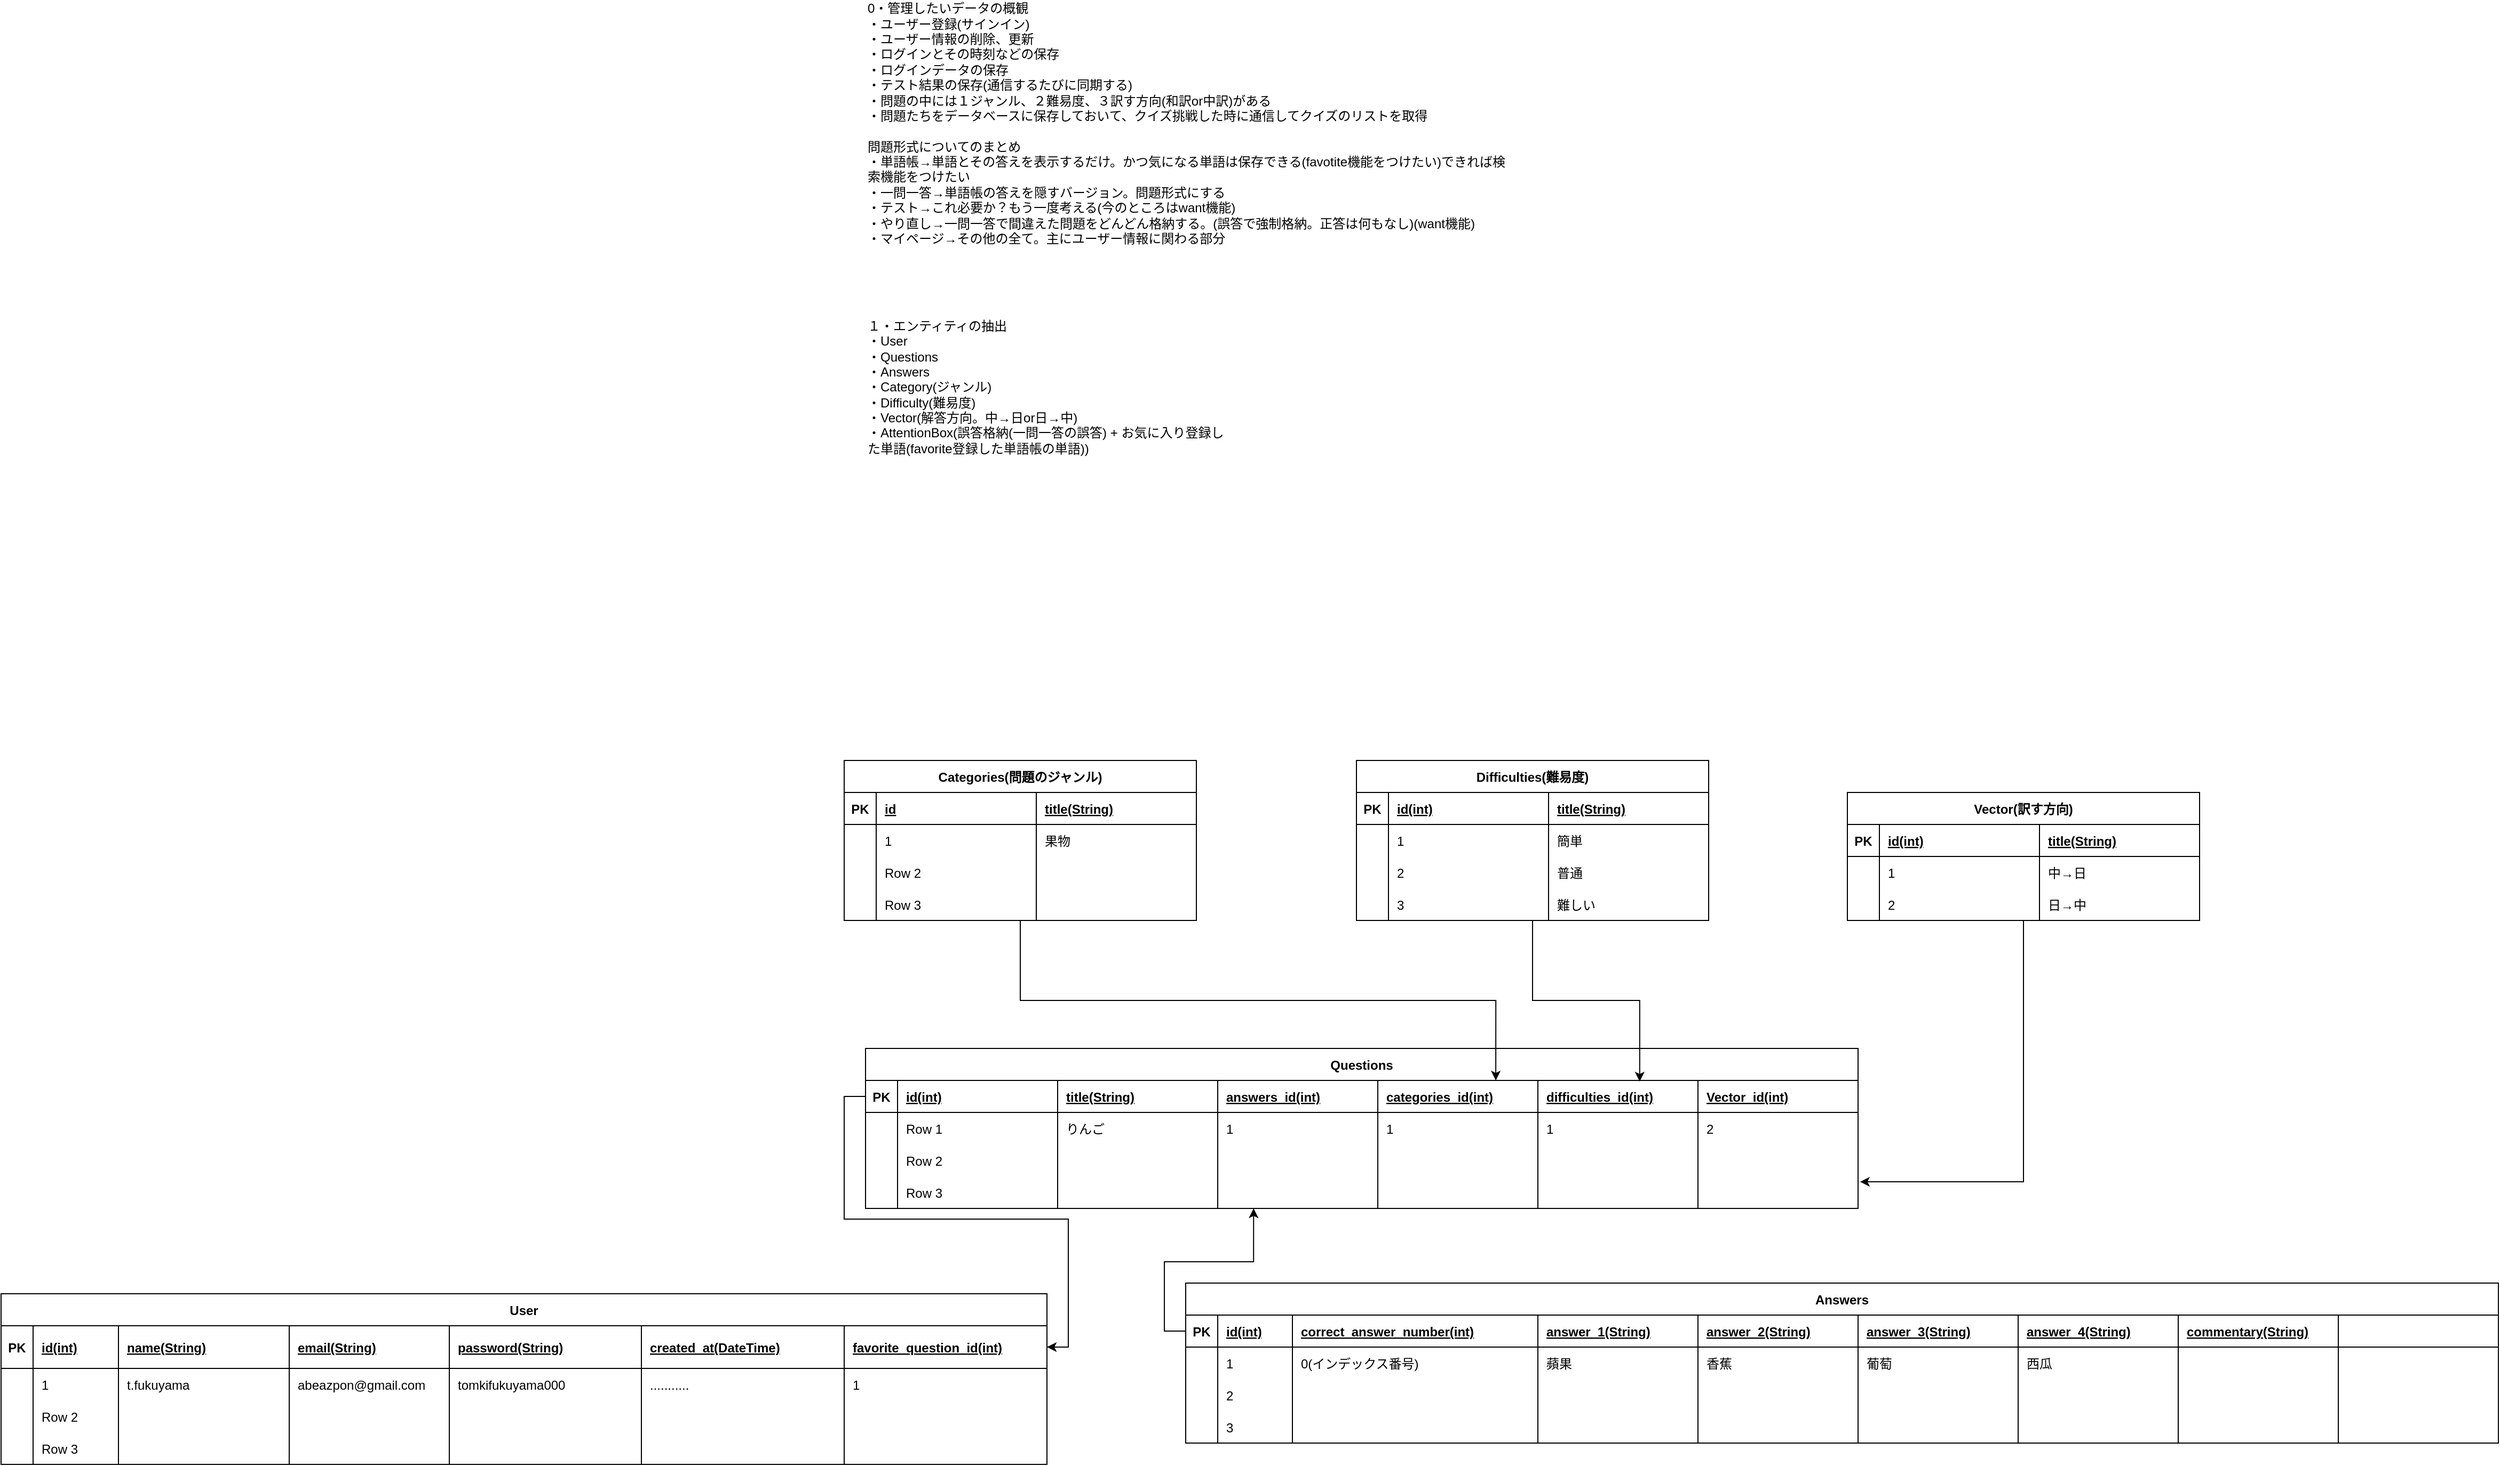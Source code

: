 <mxfile version="20.8.5" type="github">
  <diagram id="R2lEEEUBdFMjLlhIrx00" name="Page-1">
    <mxGraphModel dx="3871" dy="2220" grid="1" gridSize="10" guides="1" tooltips="1" connect="1" arrows="1" fold="1" page="1" pageScale="1" pageWidth="850" pageHeight="1100" math="0" shadow="0" extFonts="Permanent Marker^https://fonts.googleapis.com/css?family=Permanent+Marker">
      <root>
        <mxCell id="0" />
        <mxCell id="1" parent="0" />
        <mxCell id="tXJDFZL9YtVQwRo4H7Yu-1" value="&lt;div style=&quot;&quot;&gt;&lt;span style=&quot;background-color: initial;&quot;&gt;１・エンティティの抽出&lt;/span&gt;&lt;/div&gt;&lt;div style=&quot;&quot;&gt;&lt;span style=&quot;background-color: initial;&quot;&gt;・User&lt;/span&gt;&lt;/div&gt;&lt;div style=&quot;&quot;&gt;&lt;span style=&quot;background-color: initial;&quot;&gt;・Questions&lt;/span&gt;&lt;/div&gt;&lt;div style=&quot;&quot;&gt;&lt;span style=&quot;background-color: initial;&quot;&gt;・Answers&lt;/span&gt;&lt;/div&gt;&lt;div style=&quot;&quot;&gt;・Category(ジャンル)&lt;/div&gt;&lt;div style=&quot;&quot;&gt;・Difficulty(難易度)&lt;/div&gt;&lt;div style=&quot;&quot;&gt;・Vector(解答方向。中→日or日→中)&lt;/div&gt;&lt;div style=&quot;&quot;&gt;・AttentionBox(誤答格納(一問一答の誤答) + お気に入り登録した単語(favorite登録した単語帳の単語))&lt;/div&gt;" style="text;strokeColor=none;align=left;fillColor=none;html=1;verticalAlign=middle;whiteSpace=wrap;rounded=0;" vertex="1" parent="1">
          <mxGeometry x="-780" y="-750" width="340" height="140" as="geometry" />
        </mxCell>
        <mxCell id="tXJDFZL9YtVQwRo4H7Yu-2" value="&lt;div style=&quot;&quot;&gt;&lt;span style=&quot;background-color: initial;&quot;&gt;0・管理したいデータの概観&lt;/span&gt;&lt;/div&gt;&lt;div style=&quot;&quot;&gt;&lt;span style=&quot;background-color: initial;&quot;&gt;・ユーザー登録(サインイン)&lt;/span&gt;&lt;/div&gt;&lt;div style=&quot;&quot;&gt;・ユーザー情報の削除、更新&lt;/div&gt;&lt;div style=&quot;&quot;&gt;&lt;span style=&quot;background-color: initial;&quot;&gt;・ログインとその時刻などの保存&lt;/span&gt;&lt;/div&gt;&lt;div style=&quot;&quot;&gt;・ログインデータの保存&lt;span style=&quot;background-color: initial;&quot;&gt;&lt;br&gt;&lt;/span&gt;&lt;/div&gt;&lt;div style=&quot;&quot;&gt;&lt;span style=&quot;background-color: initial;&quot;&gt;・テスト結果の保存(通信するたびに同期する)&lt;/span&gt;&lt;/div&gt;&lt;div style=&quot;&quot;&gt;&lt;div style=&quot;border-color: var(--border-color);&quot;&gt;・問題の中には１ジャンル、２難易度、３訳す方向(和訳or中訳)がある&lt;/div&gt;&lt;div style=&quot;border-color: var(--border-color);&quot;&gt;・問題たちをデータベースに保存しておいて、クイズ挑戦した時に通信してクイズのリストを取得&lt;/div&gt;&lt;/div&gt;&lt;div style=&quot;&quot;&gt;&lt;span style=&quot;background-color: initial;&quot;&gt;&lt;br&gt;&lt;/span&gt;&lt;/div&gt;&lt;div style=&quot;&quot;&gt;問題形式についてのまとめ&lt;/div&gt;&lt;div style=&quot;&quot;&gt;&lt;span style=&quot;background-color: initial;&quot;&gt;・単語帳→単語とその答えを表示するだけ。かつ気になる単語は保存できる(favotite機能をつけたい)できれば検索機能をつけたい&lt;/span&gt;&lt;/div&gt;&lt;div style=&quot;&quot;&gt;&lt;span style=&quot;background-color: initial;&quot;&gt;・一問一答→単語帳の答えを隠すバージョン。問題形式にする&lt;/span&gt;&lt;/div&gt;&lt;div style=&quot;&quot;&gt;&lt;span style=&quot;background-color: initial;&quot;&gt;・テスト→これ必要か？もう一度考える(今のところはwant機能)&lt;/span&gt;&lt;/div&gt;&lt;div style=&quot;&quot;&gt;&lt;span style=&quot;background-color: initial;&quot;&gt;・やり直し→一問一答で間違えた問題をどんどん格納する。(誤答で強制格納。正答は何もなし)(want機能)&lt;/span&gt;&lt;/div&gt;&lt;div style=&quot;&quot;&gt;&lt;span style=&quot;background-color: initial;&quot;&gt;・マイページ→その他の全て。主にユーザー情報に関わる部分&lt;/span&gt;&lt;/div&gt;&lt;div style=&quot;&quot;&gt;&lt;br&gt;&lt;/div&gt;" style="text;strokeColor=none;align=left;fillColor=none;html=1;verticalAlign=middle;whiteSpace=wrap;rounded=0;" vertex="1" parent="1">
          <mxGeometry x="-780" y="-990" width="610" height="140" as="geometry" />
        </mxCell>
        <mxCell id="tXJDFZL9YtVQwRo4H7Yu-5" value="User" style="shape=table;startSize=30;container=1;collapsible=1;childLayout=tableLayout;fixedRows=1;rowLines=0;fontStyle=1;align=center;resizeLast=1;" vertex="1" parent="1">
          <mxGeometry x="-1590" y="170" width="980" height="160" as="geometry" />
        </mxCell>
        <mxCell id="tXJDFZL9YtVQwRo4H7Yu-6" value="" style="shape=tableRow;horizontal=0;startSize=0;swimlaneHead=0;swimlaneBody=0;fillColor=none;collapsible=0;dropTarget=0;points=[[0,0.5],[1,0.5]];portConstraint=eastwest;top=0;left=0;right=0;bottom=1;" vertex="1" parent="tXJDFZL9YtVQwRo4H7Yu-5">
          <mxGeometry y="30" width="980" height="40" as="geometry" />
        </mxCell>
        <mxCell id="tXJDFZL9YtVQwRo4H7Yu-7" value="PK" style="shape=partialRectangle;connectable=0;fillColor=none;top=0;left=0;bottom=0;right=0;fontStyle=1;overflow=hidden;" vertex="1" parent="tXJDFZL9YtVQwRo4H7Yu-6">
          <mxGeometry width="30" height="40" as="geometry">
            <mxRectangle width="30" height="40" as="alternateBounds" />
          </mxGeometry>
        </mxCell>
        <mxCell id="tXJDFZL9YtVQwRo4H7Yu-8" value="id(int)" style="shape=partialRectangle;connectable=0;fillColor=none;top=0;left=0;bottom=0;right=0;align=left;spacingLeft=6;fontStyle=5;overflow=hidden;" vertex="1" parent="tXJDFZL9YtVQwRo4H7Yu-6">
          <mxGeometry x="30" width="80" height="40" as="geometry">
            <mxRectangle width="80" height="40" as="alternateBounds" />
          </mxGeometry>
        </mxCell>
        <mxCell id="tXJDFZL9YtVQwRo4H7Yu-18" value="name(String)" style="shape=partialRectangle;connectable=0;fillColor=none;top=0;left=0;bottom=0;right=0;align=left;spacingLeft=6;fontStyle=5;overflow=hidden;" vertex="1" parent="tXJDFZL9YtVQwRo4H7Yu-6">
          <mxGeometry x="110" width="160" height="40" as="geometry">
            <mxRectangle width="160" height="40" as="alternateBounds" />
          </mxGeometry>
        </mxCell>
        <mxCell id="tXJDFZL9YtVQwRo4H7Yu-22" value="email(String)" style="shape=partialRectangle;connectable=0;fillColor=none;top=0;left=0;bottom=0;right=0;align=left;spacingLeft=6;fontStyle=5;overflow=hidden;" vertex="1" parent="tXJDFZL9YtVQwRo4H7Yu-6">
          <mxGeometry x="270" width="150" height="40" as="geometry">
            <mxRectangle width="150" height="40" as="alternateBounds" />
          </mxGeometry>
        </mxCell>
        <mxCell id="tXJDFZL9YtVQwRo4H7Yu-26" value="password(String)" style="shape=partialRectangle;connectable=0;fillColor=none;top=0;left=0;bottom=0;right=0;align=left;spacingLeft=6;fontStyle=5;overflow=hidden;" vertex="1" parent="tXJDFZL9YtVQwRo4H7Yu-6">
          <mxGeometry x="420" width="180" height="40" as="geometry">
            <mxRectangle width="180" height="40" as="alternateBounds" />
          </mxGeometry>
        </mxCell>
        <mxCell id="tXJDFZL9YtVQwRo4H7Yu-30" value="created_at(DateTime)" style="shape=partialRectangle;connectable=0;fillColor=none;top=0;left=0;bottom=0;right=0;align=left;spacingLeft=6;fontStyle=5;overflow=hidden;" vertex="1" parent="tXJDFZL9YtVQwRo4H7Yu-6">
          <mxGeometry x="600" width="190" height="40" as="geometry">
            <mxRectangle width="190" height="40" as="alternateBounds" />
          </mxGeometry>
        </mxCell>
        <mxCell id="tXJDFZL9YtVQwRo4H7Yu-38" value="favorite_question_id(int)" style="shape=partialRectangle;connectable=0;fillColor=none;top=0;left=0;bottom=0;right=0;align=left;spacingLeft=6;fontStyle=5;overflow=hidden;" vertex="1" parent="tXJDFZL9YtVQwRo4H7Yu-6">
          <mxGeometry x="790" width="190" height="40" as="geometry">
            <mxRectangle width="190" height="40" as="alternateBounds" />
          </mxGeometry>
        </mxCell>
        <mxCell id="tXJDFZL9YtVQwRo4H7Yu-9" value="" style="shape=tableRow;horizontal=0;startSize=0;swimlaneHead=0;swimlaneBody=0;fillColor=none;collapsible=0;dropTarget=0;points=[[0,0.5],[1,0.5]];portConstraint=eastwest;top=0;left=0;right=0;bottom=0;" vertex="1" parent="tXJDFZL9YtVQwRo4H7Yu-5">
          <mxGeometry y="70" width="980" height="30" as="geometry" />
        </mxCell>
        <mxCell id="tXJDFZL9YtVQwRo4H7Yu-10" value="" style="shape=partialRectangle;connectable=0;fillColor=none;top=0;left=0;bottom=0;right=0;editable=1;overflow=hidden;" vertex="1" parent="tXJDFZL9YtVQwRo4H7Yu-9">
          <mxGeometry width="30" height="30" as="geometry">
            <mxRectangle width="30" height="30" as="alternateBounds" />
          </mxGeometry>
        </mxCell>
        <mxCell id="tXJDFZL9YtVQwRo4H7Yu-11" value="1" style="shape=partialRectangle;connectable=0;fillColor=none;top=0;left=0;bottom=0;right=0;align=left;spacingLeft=6;overflow=hidden;" vertex="1" parent="tXJDFZL9YtVQwRo4H7Yu-9">
          <mxGeometry x="30" width="80" height="30" as="geometry">
            <mxRectangle width="80" height="30" as="alternateBounds" />
          </mxGeometry>
        </mxCell>
        <mxCell id="tXJDFZL9YtVQwRo4H7Yu-19" value="t.fukuyama" style="shape=partialRectangle;connectable=0;fillColor=none;top=0;left=0;bottom=0;right=0;align=left;spacingLeft=6;overflow=hidden;" vertex="1" parent="tXJDFZL9YtVQwRo4H7Yu-9">
          <mxGeometry x="110" width="160" height="30" as="geometry">
            <mxRectangle width="160" height="30" as="alternateBounds" />
          </mxGeometry>
        </mxCell>
        <mxCell id="tXJDFZL9YtVQwRo4H7Yu-23" value="abeazpon@gmail.com" style="shape=partialRectangle;connectable=0;fillColor=none;top=0;left=0;bottom=0;right=0;align=left;spacingLeft=6;overflow=hidden;" vertex="1" parent="tXJDFZL9YtVQwRo4H7Yu-9">
          <mxGeometry x="270" width="150" height="30" as="geometry">
            <mxRectangle width="150" height="30" as="alternateBounds" />
          </mxGeometry>
        </mxCell>
        <mxCell id="tXJDFZL9YtVQwRo4H7Yu-27" value="tomkifukuyama000" style="shape=partialRectangle;connectable=0;fillColor=none;top=0;left=0;bottom=0;right=0;align=left;spacingLeft=6;overflow=hidden;" vertex="1" parent="tXJDFZL9YtVQwRo4H7Yu-9">
          <mxGeometry x="420" width="180" height="30" as="geometry">
            <mxRectangle width="180" height="30" as="alternateBounds" />
          </mxGeometry>
        </mxCell>
        <mxCell id="tXJDFZL9YtVQwRo4H7Yu-31" value="..........." style="shape=partialRectangle;connectable=0;fillColor=none;top=0;left=0;bottom=0;right=0;align=left;spacingLeft=6;overflow=hidden;" vertex="1" parent="tXJDFZL9YtVQwRo4H7Yu-9">
          <mxGeometry x="600" width="190" height="30" as="geometry">
            <mxRectangle width="190" height="30" as="alternateBounds" />
          </mxGeometry>
        </mxCell>
        <mxCell id="tXJDFZL9YtVQwRo4H7Yu-39" value="1" style="shape=partialRectangle;connectable=0;fillColor=none;top=0;left=0;bottom=0;right=0;align=left;spacingLeft=6;overflow=hidden;" vertex="1" parent="tXJDFZL9YtVQwRo4H7Yu-9">
          <mxGeometry x="790" width="190" height="30" as="geometry">
            <mxRectangle width="190" height="30" as="alternateBounds" />
          </mxGeometry>
        </mxCell>
        <mxCell id="tXJDFZL9YtVQwRo4H7Yu-12" value="" style="shape=tableRow;horizontal=0;startSize=0;swimlaneHead=0;swimlaneBody=0;fillColor=none;collapsible=0;dropTarget=0;points=[[0,0.5],[1,0.5]];portConstraint=eastwest;top=0;left=0;right=0;bottom=0;" vertex="1" parent="tXJDFZL9YtVQwRo4H7Yu-5">
          <mxGeometry y="100" width="980" height="30" as="geometry" />
        </mxCell>
        <mxCell id="tXJDFZL9YtVQwRo4H7Yu-13" value="" style="shape=partialRectangle;connectable=0;fillColor=none;top=0;left=0;bottom=0;right=0;editable=1;overflow=hidden;" vertex="1" parent="tXJDFZL9YtVQwRo4H7Yu-12">
          <mxGeometry width="30" height="30" as="geometry">
            <mxRectangle width="30" height="30" as="alternateBounds" />
          </mxGeometry>
        </mxCell>
        <mxCell id="tXJDFZL9YtVQwRo4H7Yu-14" value="Row 2" style="shape=partialRectangle;connectable=0;fillColor=none;top=0;left=0;bottom=0;right=0;align=left;spacingLeft=6;overflow=hidden;" vertex="1" parent="tXJDFZL9YtVQwRo4H7Yu-12">
          <mxGeometry x="30" width="80" height="30" as="geometry">
            <mxRectangle width="80" height="30" as="alternateBounds" />
          </mxGeometry>
        </mxCell>
        <mxCell id="tXJDFZL9YtVQwRo4H7Yu-20" style="shape=partialRectangle;connectable=0;fillColor=none;top=0;left=0;bottom=0;right=0;align=left;spacingLeft=6;overflow=hidden;" vertex="1" parent="tXJDFZL9YtVQwRo4H7Yu-12">
          <mxGeometry x="110" width="160" height="30" as="geometry">
            <mxRectangle width="160" height="30" as="alternateBounds" />
          </mxGeometry>
        </mxCell>
        <mxCell id="tXJDFZL9YtVQwRo4H7Yu-24" style="shape=partialRectangle;connectable=0;fillColor=none;top=0;left=0;bottom=0;right=0;align=left;spacingLeft=6;overflow=hidden;" vertex="1" parent="tXJDFZL9YtVQwRo4H7Yu-12">
          <mxGeometry x="270" width="150" height="30" as="geometry">
            <mxRectangle width="150" height="30" as="alternateBounds" />
          </mxGeometry>
        </mxCell>
        <mxCell id="tXJDFZL9YtVQwRo4H7Yu-28" style="shape=partialRectangle;connectable=0;fillColor=none;top=0;left=0;bottom=0;right=0;align=left;spacingLeft=6;overflow=hidden;" vertex="1" parent="tXJDFZL9YtVQwRo4H7Yu-12">
          <mxGeometry x="420" width="180" height="30" as="geometry">
            <mxRectangle width="180" height="30" as="alternateBounds" />
          </mxGeometry>
        </mxCell>
        <mxCell id="tXJDFZL9YtVQwRo4H7Yu-32" style="shape=partialRectangle;connectable=0;fillColor=none;top=0;left=0;bottom=0;right=0;align=left;spacingLeft=6;overflow=hidden;" vertex="1" parent="tXJDFZL9YtVQwRo4H7Yu-12">
          <mxGeometry x="600" width="190" height="30" as="geometry">
            <mxRectangle width="190" height="30" as="alternateBounds" />
          </mxGeometry>
        </mxCell>
        <mxCell id="tXJDFZL9YtVQwRo4H7Yu-40" style="shape=partialRectangle;connectable=0;fillColor=none;top=0;left=0;bottom=0;right=0;align=left;spacingLeft=6;overflow=hidden;" vertex="1" parent="tXJDFZL9YtVQwRo4H7Yu-12">
          <mxGeometry x="790" width="190" height="30" as="geometry">
            <mxRectangle width="190" height="30" as="alternateBounds" />
          </mxGeometry>
        </mxCell>
        <mxCell id="tXJDFZL9YtVQwRo4H7Yu-15" value="" style="shape=tableRow;horizontal=0;startSize=0;swimlaneHead=0;swimlaneBody=0;fillColor=none;collapsible=0;dropTarget=0;points=[[0,0.5],[1,0.5]];portConstraint=eastwest;top=0;left=0;right=0;bottom=0;" vertex="1" parent="tXJDFZL9YtVQwRo4H7Yu-5">
          <mxGeometry y="130" width="980" height="30" as="geometry" />
        </mxCell>
        <mxCell id="tXJDFZL9YtVQwRo4H7Yu-16" value="" style="shape=partialRectangle;connectable=0;fillColor=none;top=0;left=0;bottom=0;right=0;editable=1;overflow=hidden;" vertex="1" parent="tXJDFZL9YtVQwRo4H7Yu-15">
          <mxGeometry width="30" height="30" as="geometry">
            <mxRectangle width="30" height="30" as="alternateBounds" />
          </mxGeometry>
        </mxCell>
        <mxCell id="tXJDFZL9YtVQwRo4H7Yu-17" value="Row 3" style="shape=partialRectangle;connectable=0;fillColor=none;top=0;left=0;bottom=0;right=0;align=left;spacingLeft=6;overflow=hidden;" vertex="1" parent="tXJDFZL9YtVQwRo4H7Yu-15">
          <mxGeometry x="30" width="80" height="30" as="geometry">
            <mxRectangle width="80" height="30" as="alternateBounds" />
          </mxGeometry>
        </mxCell>
        <mxCell id="tXJDFZL9YtVQwRo4H7Yu-21" style="shape=partialRectangle;connectable=0;fillColor=none;top=0;left=0;bottom=0;right=0;align=left;spacingLeft=6;overflow=hidden;" vertex="1" parent="tXJDFZL9YtVQwRo4H7Yu-15">
          <mxGeometry x="110" width="160" height="30" as="geometry">
            <mxRectangle width="160" height="30" as="alternateBounds" />
          </mxGeometry>
        </mxCell>
        <mxCell id="tXJDFZL9YtVQwRo4H7Yu-25" style="shape=partialRectangle;connectable=0;fillColor=none;top=0;left=0;bottom=0;right=0;align=left;spacingLeft=6;overflow=hidden;" vertex="1" parent="tXJDFZL9YtVQwRo4H7Yu-15">
          <mxGeometry x="270" width="150" height="30" as="geometry">
            <mxRectangle width="150" height="30" as="alternateBounds" />
          </mxGeometry>
        </mxCell>
        <mxCell id="tXJDFZL9YtVQwRo4H7Yu-29" style="shape=partialRectangle;connectable=0;fillColor=none;top=0;left=0;bottom=0;right=0;align=left;spacingLeft=6;overflow=hidden;" vertex="1" parent="tXJDFZL9YtVQwRo4H7Yu-15">
          <mxGeometry x="420" width="180" height="30" as="geometry">
            <mxRectangle width="180" height="30" as="alternateBounds" />
          </mxGeometry>
        </mxCell>
        <mxCell id="tXJDFZL9YtVQwRo4H7Yu-33" style="shape=partialRectangle;connectable=0;fillColor=none;top=0;left=0;bottom=0;right=0;align=left;spacingLeft=6;overflow=hidden;" vertex="1" parent="tXJDFZL9YtVQwRo4H7Yu-15">
          <mxGeometry x="600" width="190" height="30" as="geometry">
            <mxRectangle width="190" height="30" as="alternateBounds" />
          </mxGeometry>
        </mxCell>
        <mxCell id="tXJDFZL9YtVQwRo4H7Yu-41" style="shape=partialRectangle;connectable=0;fillColor=none;top=0;left=0;bottom=0;right=0;align=left;spacingLeft=6;overflow=hidden;" vertex="1" parent="tXJDFZL9YtVQwRo4H7Yu-15">
          <mxGeometry x="790" width="190" height="30" as="geometry">
            <mxRectangle width="190" height="30" as="alternateBounds" />
          </mxGeometry>
        </mxCell>
        <mxCell id="tXJDFZL9YtVQwRo4H7Yu-42" value="Questions" style="shape=table;startSize=30;container=1;collapsible=1;childLayout=tableLayout;fixedRows=1;rowLines=0;fontStyle=1;align=center;resizeLast=1;" vertex="1" parent="1">
          <mxGeometry x="-780" y="-60" width="930" height="150" as="geometry" />
        </mxCell>
        <mxCell id="tXJDFZL9YtVQwRo4H7Yu-43" value="" style="shape=tableRow;horizontal=0;startSize=0;swimlaneHead=0;swimlaneBody=0;fillColor=none;collapsible=0;dropTarget=0;points=[[0,0.5],[1,0.5]];portConstraint=eastwest;top=0;left=0;right=0;bottom=1;" vertex="1" parent="tXJDFZL9YtVQwRo4H7Yu-42">
          <mxGeometry y="30" width="930" height="30" as="geometry" />
        </mxCell>
        <mxCell id="tXJDFZL9YtVQwRo4H7Yu-44" value="PK" style="shape=partialRectangle;connectable=0;fillColor=none;top=0;left=0;bottom=0;right=0;fontStyle=1;overflow=hidden;" vertex="1" parent="tXJDFZL9YtVQwRo4H7Yu-43">
          <mxGeometry width="30" height="30" as="geometry">
            <mxRectangle width="30" height="30" as="alternateBounds" />
          </mxGeometry>
        </mxCell>
        <mxCell id="tXJDFZL9YtVQwRo4H7Yu-45" value="id(int)" style="shape=partialRectangle;connectable=0;fillColor=none;top=0;left=0;bottom=0;right=0;align=left;spacingLeft=6;fontStyle=5;overflow=hidden;" vertex="1" parent="tXJDFZL9YtVQwRo4H7Yu-43">
          <mxGeometry x="30" width="150" height="30" as="geometry">
            <mxRectangle width="150" height="30" as="alternateBounds" />
          </mxGeometry>
        </mxCell>
        <mxCell id="tXJDFZL9YtVQwRo4H7Yu-55" value="title(String)" style="shape=partialRectangle;connectable=0;fillColor=none;top=0;left=0;bottom=0;right=0;align=left;spacingLeft=6;fontStyle=5;overflow=hidden;" vertex="1" parent="tXJDFZL9YtVQwRo4H7Yu-43">
          <mxGeometry x="180" width="150" height="30" as="geometry">
            <mxRectangle width="150" height="30" as="alternateBounds" />
          </mxGeometry>
        </mxCell>
        <mxCell id="tXJDFZL9YtVQwRo4H7Yu-59" value="answers_id(int)" style="shape=partialRectangle;connectable=0;fillColor=none;top=0;left=0;bottom=0;right=0;align=left;spacingLeft=6;fontStyle=5;overflow=hidden;" vertex="1" parent="tXJDFZL9YtVQwRo4H7Yu-43">
          <mxGeometry x="330" width="150" height="30" as="geometry">
            <mxRectangle width="150" height="30" as="alternateBounds" />
          </mxGeometry>
        </mxCell>
        <mxCell id="tXJDFZL9YtVQwRo4H7Yu-63" value="categories_id(int)" style="shape=partialRectangle;connectable=0;fillColor=none;top=0;left=0;bottom=0;right=0;align=left;spacingLeft=6;fontStyle=5;overflow=hidden;" vertex="1" parent="tXJDFZL9YtVQwRo4H7Yu-43">
          <mxGeometry x="480" width="150" height="30" as="geometry">
            <mxRectangle width="150" height="30" as="alternateBounds" />
          </mxGeometry>
        </mxCell>
        <mxCell id="tXJDFZL9YtVQwRo4H7Yu-67" value="difficulties_id(int)" style="shape=partialRectangle;connectable=0;fillColor=none;top=0;left=0;bottom=0;right=0;align=left;spacingLeft=6;fontStyle=5;overflow=hidden;" vertex="1" parent="tXJDFZL9YtVQwRo4H7Yu-43">
          <mxGeometry x="630" width="150" height="30" as="geometry">
            <mxRectangle width="150" height="30" as="alternateBounds" />
          </mxGeometry>
        </mxCell>
        <mxCell id="tXJDFZL9YtVQwRo4H7Yu-105" value="Vector_id(int)" style="shape=partialRectangle;connectable=0;fillColor=none;top=0;left=0;bottom=0;right=0;align=left;spacingLeft=6;fontStyle=5;overflow=hidden;" vertex="1" parent="tXJDFZL9YtVQwRo4H7Yu-43">
          <mxGeometry x="780" width="150" height="30" as="geometry">
            <mxRectangle width="150" height="30" as="alternateBounds" />
          </mxGeometry>
        </mxCell>
        <mxCell id="tXJDFZL9YtVQwRo4H7Yu-46" value="" style="shape=tableRow;horizontal=0;startSize=0;swimlaneHead=0;swimlaneBody=0;fillColor=none;collapsible=0;dropTarget=0;points=[[0,0.5],[1,0.5]];portConstraint=eastwest;top=0;left=0;right=0;bottom=0;" vertex="1" parent="tXJDFZL9YtVQwRo4H7Yu-42">
          <mxGeometry y="60" width="930" height="30" as="geometry" />
        </mxCell>
        <mxCell id="tXJDFZL9YtVQwRo4H7Yu-47" value="" style="shape=partialRectangle;connectable=0;fillColor=none;top=0;left=0;bottom=0;right=0;editable=1;overflow=hidden;" vertex="1" parent="tXJDFZL9YtVQwRo4H7Yu-46">
          <mxGeometry width="30" height="30" as="geometry">
            <mxRectangle width="30" height="30" as="alternateBounds" />
          </mxGeometry>
        </mxCell>
        <mxCell id="tXJDFZL9YtVQwRo4H7Yu-48" value="Row 1" style="shape=partialRectangle;connectable=0;fillColor=none;top=0;left=0;bottom=0;right=0;align=left;spacingLeft=6;overflow=hidden;" vertex="1" parent="tXJDFZL9YtVQwRo4H7Yu-46">
          <mxGeometry x="30" width="150" height="30" as="geometry">
            <mxRectangle width="150" height="30" as="alternateBounds" />
          </mxGeometry>
        </mxCell>
        <mxCell id="tXJDFZL9YtVQwRo4H7Yu-56" value="りんご" style="shape=partialRectangle;connectable=0;fillColor=none;top=0;left=0;bottom=0;right=0;align=left;spacingLeft=6;overflow=hidden;" vertex="1" parent="tXJDFZL9YtVQwRo4H7Yu-46">
          <mxGeometry x="180" width="150" height="30" as="geometry">
            <mxRectangle width="150" height="30" as="alternateBounds" />
          </mxGeometry>
        </mxCell>
        <mxCell id="tXJDFZL9YtVQwRo4H7Yu-60" value="1" style="shape=partialRectangle;connectable=0;fillColor=none;top=0;left=0;bottom=0;right=0;align=left;spacingLeft=6;overflow=hidden;" vertex="1" parent="tXJDFZL9YtVQwRo4H7Yu-46">
          <mxGeometry x="330" width="150" height="30" as="geometry">
            <mxRectangle width="150" height="30" as="alternateBounds" />
          </mxGeometry>
        </mxCell>
        <mxCell id="tXJDFZL9YtVQwRo4H7Yu-64" value="1" style="shape=partialRectangle;connectable=0;fillColor=none;top=0;left=0;bottom=0;right=0;align=left;spacingLeft=6;overflow=hidden;" vertex="1" parent="tXJDFZL9YtVQwRo4H7Yu-46">
          <mxGeometry x="480" width="150" height="30" as="geometry">
            <mxRectangle width="150" height="30" as="alternateBounds" />
          </mxGeometry>
        </mxCell>
        <mxCell id="tXJDFZL9YtVQwRo4H7Yu-68" value="1" style="shape=partialRectangle;connectable=0;fillColor=none;top=0;left=0;bottom=0;right=0;align=left;spacingLeft=6;overflow=hidden;" vertex="1" parent="tXJDFZL9YtVQwRo4H7Yu-46">
          <mxGeometry x="630" width="150" height="30" as="geometry">
            <mxRectangle width="150" height="30" as="alternateBounds" />
          </mxGeometry>
        </mxCell>
        <mxCell id="tXJDFZL9YtVQwRo4H7Yu-106" value="2" style="shape=partialRectangle;connectable=0;fillColor=none;top=0;left=0;bottom=0;right=0;align=left;spacingLeft=6;overflow=hidden;" vertex="1" parent="tXJDFZL9YtVQwRo4H7Yu-46">
          <mxGeometry x="780" width="150" height="30" as="geometry">
            <mxRectangle width="150" height="30" as="alternateBounds" />
          </mxGeometry>
        </mxCell>
        <mxCell id="tXJDFZL9YtVQwRo4H7Yu-49" value="" style="shape=tableRow;horizontal=0;startSize=0;swimlaneHead=0;swimlaneBody=0;fillColor=none;collapsible=0;dropTarget=0;points=[[0,0.5],[1,0.5]];portConstraint=eastwest;top=0;left=0;right=0;bottom=0;" vertex="1" parent="tXJDFZL9YtVQwRo4H7Yu-42">
          <mxGeometry y="90" width="930" height="30" as="geometry" />
        </mxCell>
        <mxCell id="tXJDFZL9YtVQwRo4H7Yu-50" value="" style="shape=partialRectangle;connectable=0;fillColor=none;top=0;left=0;bottom=0;right=0;editable=1;overflow=hidden;" vertex="1" parent="tXJDFZL9YtVQwRo4H7Yu-49">
          <mxGeometry width="30" height="30" as="geometry">
            <mxRectangle width="30" height="30" as="alternateBounds" />
          </mxGeometry>
        </mxCell>
        <mxCell id="tXJDFZL9YtVQwRo4H7Yu-51" value="Row 2" style="shape=partialRectangle;connectable=0;fillColor=none;top=0;left=0;bottom=0;right=0;align=left;spacingLeft=6;overflow=hidden;" vertex="1" parent="tXJDFZL9YtVQwRo4H7Yu-49">
          <mxGeometry x="30" width="150" height="30" as="geometry">
            <mxRectangle width="150" height="30" as="alternateBounds" />
          </mxGeometry>
        </mxCell>
        <mxCell id="tXJDFZL9YtVQwRo4H7Yu-57" style="shape=partialRectangle;connectable=0;fillColor=none;top=0;left=0;bottom=0;right=0;align=left;spacingLeft=6;overflow=hidden;" vertex="1" parent="tXJDFZL9YtVQwRo4H7Yu-49">
          <mxGeometry x="180" width="150" height="30" as="geometry">
            <mxRectangle width="150" height="30" as="alternateBounds" />
          </mxGeometry>
        </mxCell>
        <mxCell id="tXJDFZL9YtVQwRo4H7Yu-61" style="shape=partialRectangle;connectable=0;fillColor=none;top=0;left=0;bottom=0;right=0;align=left;spacingLeft=6;overflow=hidden;" vertex="1" parent="tXJDFZL9YtVQwRo4H7Yu-49">
          <mxGeometry x="330" width="150" height="30" as="geometry">
            <mxRectangle width="150" height="30" as="alternateBounds" />
          </mxGeometry>
        </mxCell>
        <mxCell id="tXJDFZL9YtVQwRo4H7Yu-65" style="shape=partialRectangle;connectable=0;fillColor=none;top=0;left=0;bottom=0;right=0;align=left;spacingLeft=6;overflow=hidden;" vertex="1" parent="tXJDFZL9YtVQwRo4H7Yu-49">
          <mxGeometry x="480" width="150" height="30" as="geometry">
            <mxRectangle width="150" height="30" as="alternateBounds" />
          </mxGeometry>
        </mxCell>
        <mxCell id="tXJDFZL9YtVQwRo4H7Yu-69" style="shape=partialRectangle;connectable=0;fillColor=none;top=0;left=0;bottom=0;right=0;align=left;spacingLeft=6;overflow=hidden;" vertex="1" parent="tXJDFZL9YtVQwRo4H7Yu-49">
          <mxGeometry x="630" width="150" height="30" as="geometry">
            <mxRectangle width="150" height="30" as="alternateBounds" />
          </mxGeometry>
        </mxCell>
        <mxCell id="tXJDFZL9YtVQwRo4H7Yu-107" style="shape=partialRectangle;connectable=0;fillColor=none;top=0;left=0;bottom=0;right=0;align=left;spacingLeft=6;overflow=hidden;" vertex="1" parent="tXJDFZL9YtVQwRo4H7Yu-49">
          <mxGeometry x="780" width="150" height="30" as="geometry">
            <mxRectangle width="150" height="30" as="alternateBounds" />
          </mxGeometry>
        </mxCell>
        <mxCell id="tXJDFZL9YtVQwRo4H7Yu-52" value="" style="shape=tableRow;horizontal=0;startSize=0;swimlaneHead=0;swimlaneBody=0;fillColor=none;collapsible=0;dropTarget=0;points=[[0,0.5],[1,0.5]];portConstraint=eastwest;top=0;left=0;right=0;bottom=0;" vertex="1" parent="tXJDFZL9YtVQwRo4H7Yu-42">
          <mxGeometry y="120" width="930" height="30" as="geometry" />
        </mxCell>
        <mxCell id="tXJDFZL9YtVQwRo4H7Yu-53" value="" style="shape=partialRectangle;connectable=0;fillColor=none;top=0;left=0;bottom=0;right=0;editable=1;overflow=hidden;" vertex="1" parent="tXJDFZL9YtVQwRo4H7Yu-52">
          <mxGeometry width="30" height="30" as="geometry">
            <mxRectangle width="30" height="30" as="alternateBounds" />
          </mxGeometry>
        </mxCell>
        <mxCell id="tXJDFZL9YtVQwRo4H7Yu-54" value="Row 3" style="shape=partialRectangle;connectable=0;fillColor=none;top=0;left=0;bottom=0;right=0;align=left;spacingLeft=6;overflow=hidden;" vertex="1" parent="tXJDFZL9YtVQwRo4H7Yu-52">
          <mxGeometry x="30" width="150" height="30" as="geometry">
            <mxRectangle width="150" height="30" as="alternateBounds" />
          </mxGeometry>
        </mxCell>
        <mxCell id="tXJDFZL9YtVQwRo4H7Yu-58" style="shape=partialRectangle;connectable=0;fillColor=none;top=0;left=0;bottom=0;right=0;align=left;spacingLeft=6;overflow=hidden;" vertex="1" parent="tXJDFZL9YtVQwRo4H7Yu-52">
          <mxGeometry x="180" width="150" height="30" as="geometry">
            <mxRectangle width="150" height="30" as="alternateBounds" />
          </mxGeometry>
        </mxCell>
        <mxCell id="tXJDFZL9YtVQwRo4H7Yu-62" style="shape=partialRectangle;connectable=0;fillColor=none;top=0;left=0;bottom=0;right=0;align=left;spacingLeft=6;overflow=hidden;" vertex="1" parent="tXJDFZL9YtVQwRo4H7Yu-52">
          <mxGeometry x="330" width="150" height="30" as="geometry">
            <mxRectangle width="150" height="30" as="alternateBounds" />
          </mxGeometry>
        </mxCell>
        <mxCell id="tXJDFZL9YtVQwRo4H7Yu-66" style="shape=partialRectangle;connectable=0;fillColor=none;top=0;left=0;bottom=0;right=0;align=left;spacingLeft=6;overflow=hidden;" vertex="1" parent="tXJDFZL9YtVQwRo4H7Yu-52">
          <mxGeometry x="480" width="150" height="30" as="geometry">
            <mxRectangle width="150" height="30" as="alternateBounds" />
          </mxGeometry>
        </mxCell>
        <mxCell id="tXJDFZL9YtVQwRo4H7Yu-70" style="shape=partialRectangle;connectable=0;fillColor=none;top=0;left=0;bottom=0;right=0;align=left;spacingLeft=6;overflow=hidden;" vertex="1" parent="tXJDFZL9YtVQwRo4H7Yu-52">
          <mxGeometry x="630" width="150" height="30" as="geometry">
            <mxRectangle width="150" height="30" as="alternateBounds" />
          </mxGeometry>
        </mxCell>
        <mxCell id="tXJDFZL9YtVQwRo4H7Yu-108" style="shape=partialRectangle;connectable=0;fillColor=none;top=0;left=0;bottom=0;right=0;align=left;spacingLeft=6;overflow=hidden;" vertex="1" parent="tXJDFZL9YtVQwRo4H7Yu-52">
          <mxGeometry x="780" width="150" height="30" as="geometry">
            <mxRectangle width="150" height="30" as="alternateBounds" />
          </mxGeometry>
        </mxCell>
        <mxCell id="tXJDFZL9YtVQwRo4H7Yu-134" style="edgeStyle=orthogonalEdgeStyle;rounded=0;orthogonalLoop=1;jettySize=auto;html=1;entryX=0.635;entryY=0;entryDx=0;entryDy=0;entryPerimeter=0;" edge="1" parent="1" source="tXJDFZL9YtVQwRo4H7Yu-71" target="tXJDFZL9YtVQwRo4H7Yu-43">
          <mxGeometry relative="1" as="geometry" />
        </mxCell>
        <mxCell id="tXJDFZL9YtVQwRo4H7Yu-71" value="Categories(問題のジャンル)" style="shape=table;startSize=30;container=1;collapsible=1;childLayout=tableLayout;fixedRows=1;rowLines=0;fontStyle=1;align=center;resizeLast=1;" vertex="1" parent="1">
          <mxGeometry x="-800" y="-330" width="330" height="150" as="geometry" />
        </mxCell>
        <mxCell id="tXJDFZL9YtVQwRo4H7Yu-72" value="" style="shape=tableRow;horizontal=0;startSize=0;swimlaneHead=0;swimlaneBody=0;fillColor=none;collapsible=0;dropTarget=0;points=[[0,0.5],[1,0.5]];portConstraint=eastwest;top=0;left=0;right=0;bottom=1;" vertex="1" parent="tXJDFZL9YtVQwRo4H7Yu-71">
          <mxGeometry y="30" width="330" height="30" as="geometry" />
        </mxCell>
        <mxCell id="tXJDFZL9YtVQwRo4H7Yu-73" value="PK" style="shape=partialRectangle;connectable=0;fillColor=none;top=0;left=0;bottom=0;right=0;fontStyle=1;overflow=hidden;" vertex="1" parent="tXJDFZL9YtVQwRo4H7Yu-72">
          <mxGeometry width="30" height="30" as="geometry">
            <mxRectangle width="30" height="30" as="alternateBounds" />
          </mxGeometry>
        </mxCell>
        <mxCell id="tXJDFZL9YtVQwRo4H7Yu-74" value="id" style="shape=partialRectangle;connectable=0;fillColor=none;top=0;left=0;bottom=0;right=0;align=left;spacingLeft=6;fontStyle=5;overflow=hidden;" vertex="1" parent="tXJDFZL9YtVQwRo4H7Yu-72">
          <mxGeometry x="30" width="150" height="30" as="geometry">
            <mxRectangle width="150" height="30" as="alternateBounds" />
          </mxGeometry>
        </mxCell>
        <mxCell id="tXJDFZL9YtVQwRo4H7Yu-97" value="title(String)" style="shape=partialRectangle;connectable=0;fillColor=none;top=0;left=0;bottom=0;right=0;align=left;spacingLeft=6;fontStyle=5;overflow=hidden;" vertex="1" parent="tXJDFZL9YtVQwRo4H7Yu-72">
          <mxGeometry x="180" width="150" height="30" as="geometry">
            <mxRectangle width="150" height="30" as="alternateBounds" />
          </mxGeometry>
        </mxCell>
        <mxCell id="tXJDFZL9YtVQwRo4H7Yu-75" value="" style="shape=tableRow;horizontal=0;startSize=0;swimlaneHead=0;swimlaneBody=0;fillColor=none;collapsible=0;dropTarget=0;points=[[0,0.5],[1,0.5]];portConstraint=eastwest;top=0;left=0;right=0;bottom=0;" vertex="1" parent="tXJDFZL9YtVQwRo4H7Yu-71">
          <mxGeometry y="60" width="330" height="30" as="geometry" />
        </mxCell>
        <mxCell id="tXJDFZL9YtVQwRo4H7Yu-76" value="" style="shape=partialRectangle;connectable=0;fillColor=none;top=0;left=0;bottom=0;right=0;editable=1;overflow=hidden;" vertex="1" parent="tXJDFZL9YtVQwRo4H7Yu-75">
          <mxGeometry width="30" height="30" as="geometry">
            <mxRectangle width="30" height="30" as="alternateBounds" />
          </mxGeometry>
        </mxCell>
        <mxCell id="tXJDFZL9YtVQwRo4H7Yu-77" value="1" style="shape=partialRectangle;connectable=0;fillColor=none;top=0;left=0;bottom=0;right=0;align=left;spacingLeft=6;overflow=hidden;" vertex="1" parent="tXJDFZL9YtVQwRo4H7Yu-75">
          <mxGeometry x="30" width="150" height="30" as="geometry">
            <mxRectangle width="150" height="30" as="alternateBounds" />
          </mxGeometry>
        </mxCell>
        <mxCell id="tXJDFZL9YtVQwRo4H7Yu-98" value="果物" style="shape=partialRectangle;connectable=0;fillColor=none;top=0;left=0;bottom=0;right=0;align=left;spacingLeft=6;overflow=hidden;" vertex="1" parent="tXJDFZL9YtVQwRo4H7Yu-75">
          <mxGeometry x="180" width="150" height="30" as="geometry">
            <mxRectangle width="150" height="30" as="alternateBounds" />
          </mxGeometry>
        </mxCell>
        <mxCell id="tXJDFZL9YtVQwRo4H7Yu-78" value="" style="shape=tableRow;horizontal=0;startSize=0;swimlaneHead=0;swimlaneBody=0;fillColor=none;collapsible=0;dropTarget=0;points=[[0,0.5],[1,0.5]];portConstraint=eastwest;top=0;left=0;right=0;bottom=0;" vertex="1" parent="tXJDFZL9YtVQwRo4H7Yu-71">
          <mxGeometry y="90" width="330" height="30" as="geometry" />
        </mxCell>
        <mxCell id="tXJDFZL9YtVQwRo4H7Yu-79" value="" style="shape=partialRectangle;connectable=0;fillColor=none;top=0;left=0;bottom=0;right=0;editable=1;overflow=hidden;" vertex="1" parent="tXJDFZL9YtVQwRo4H7Yu-78">
          <mxGeometry width="30" height="30" as="geometry">
            <mxRectangle width="30" height="30" as="alternateBounds" />
          </mxGeometry>
        </mxCell>
        <mxCell id="tXJDFZL9YtVQwRo4H7Yu-80" value="Row 2" style="shape=partialRectangle;connectable=0;fillColor=none;top=0;left=0;bottom=0;right=0;align=left;spacingLeft=6;overflow=hidden;" vertex="1" parent="tXJDFZL9YtVQwRo4H7Yu-78">
          <mxGeometry x="30" width="150" height="30" as="geometry">
            <mxRectangle width="150" height="30" as="alternateBounds" />
          </mxGeometry>
        </mxCell>
        <mxCell id="tXJDFZL9YtVQwRo4H7Yu-99" style="shape=partialRectangle;connectable=0;fillColor=none;top=0;left=0;bottom=0;right=0;align=left;spacingLeft=6;overflow=hidden;" vertex="1" parent="tXJDFZL9YtVQwRo4H7Yu-78">
          <mxGeometry x="180" width="150" height="30" as="geometry">
            <mxRectangle width="150" height="30" as="alternateBounds" />
          </mxGeometry>
        </mxCell>
        <mxCell id="tXJDFZL9YtVQwRo4H7Yu-81" value="" style="shape=tableRow;horizontal=0;startSize=0;swimlaneHead=0;swimlaneBody=0;fillColor=none;collapsible=0;dropTarget=0;points=[[0,0.5],[1,0.5]];portConstraint=eastwest;top=0;left=0;right=0;bottom=0;" vertex="1" parent="tXJDFZL9YtVQwRo4H7Yu-71">
          <mxGeometry y="120" width="330" height="30" as="geometry" />
        </mxCell>
        <mxCell id="tXJDFZL9YtVQwRo4H7Yu-82" value="" style="shape=partialRectangle;connectable=0;fillColor=none;top=0;left=0;bottom=0;right=0;editable=1;overflow=hidden;" vertex="1" parent="tXJDFZL9YtVQwRo4H7Yu-81">
          <mxGeometry width="30" height="30" as="geometry">
            <mxRectangle width="30" height="30" as="alternateBounds" />
          </mxGeometry>
        </mxCell>
        <mxCell id="tXJDFZL9YtVQwRo4H7Yu-83" value="Row 3" style="shape=partialRectangle;connectable=0;fillColor=none;top=0;left=0;bottom=0;right=0;align=left;spacingLeft=6;overflow=hidden;" vertex="1" parent="tXJDFZL9YtVQwRo4H7Yu-81">
          <mxGeometry x="30" width="150" height="30" as="geometry">
            <mxRectangle width="150" height="30" as="alternateBounds" />
          </mxGeometry>
        </mxCell>
        <mxCell id="tXJDFZL9YtVQwRo4H7Yu-100" style="shape=partialRectangle;connectable=0;fillColor=none;top=0;left=0;bottom=0;right=0;align=left;spacingLeft=6;overflow=hidden;" vertex="1" parent="tXJDFZL9YtVQwRo4H7Yu-81">
          <mxGeometry x="180" width="150" height="30" as="geometry">
            <mxRectangle width="150" height="30" as="alternateBounds" />
          </mxGeometry>
        </mxCell>
        <mxCell id="tXJDFZL9YtVQwRo4H7Yu-132" style="edgeStyle=orthogonalEdgeStyle;rounded=0;orthogonalLoop=1;jettySize=auto;html=1;entryX=0.78;entryY=0.033;entryDx=0;entryDy=0;entryPerimeter=0;" edge="1" parent="1" source="tXJDFZL9YtVQwRo4H7Yu-84" target="tXJDFZL9YtVQwRo4H7Yu-43">
          <mxGeometry relative="1" as="geometry" />
        </mxCell>
        <mxCell id="tXJDFZL9YtVQwRo4H7Yu-84" value="Difficulties(難易度)" style="shape=table;startSize=30;container=1;collapsible=1;childLayout=tableLayout;fixedRows=1;rowLines=0;fontStyle=1;align=center;resizeLast=1;" vertex="1" parent="1">
          <mxGeometry x="-320" y="-330" width="330" height="150" as="geometry" />
        </mxCell>
        <mxCell id="tXJDFZL9YtVQwRo4H7Yu-85" value="" style="shape=tableRow;horizontal=0;startSize=0;swimlaneHead=0;swimlaneBody=0;fillColor=none;collapsible=0;dropTarget=0;points=[[0,0.5],[1,0.5]];portConstraint=eastwest;top=0;left=0;right=0;bottom=1;" vertex="1" parent="tXJDFZL9YtVQwRo4H7Yu-84">
          <mxGeometry y="30" width="330" height="30" as="geometry" />
        </mxCell>
        <mxCell id="tXJDFZL9YtVQwRo4H7Yu-86" value="PK" style="shape=partialRectangle;connectable=0;fillColor=none;top=0;left=0;bottom=0;right=0;fontStyle=1;overflow=hidden;" vertex="1" parent="tXJDFZL9YtVQwRo4H7Yu-85">
          <mxGeometry width="30" height="30" as="geometry">
            <mxRectangle width="30" height="30" as="alternateBounds" />
          </mxGeometry>
        </mxCell>
        <mxCell id="tXJDFZL9YtVQwRo4H7Yu-87" value="id(int)" style="shape=partialRectangle;connectable=0;fillColor=none;top=0;left=0;bottom=0;right=0;align=left;spacingLeft=6;fontStyle=5;overflow=hidden;" vertex="1" parent="tXJDFZL9YtVQwRo4H7Yu-85">
          <mxGeometry x="30" width="150" height="30" as="geometry">
            <mxRectangle width="150" height="30" as="alternateBounds" />
          </mxGeometry>
        </mxCell>
        <mxCell id="tXJDFZL9YtVQwRo4H7Yu-126" value="title(String)" style="shape=partialRectangle;connectable=0;fillColor=none;top=0;left=0;bottom=0;right=0;align=left;spacingLeft=6;fontStyle=5;overflow=hidden;" vertex="1" parent="tXJDFZL9YtVQwRo4H7Yu-85">
          <mxGeometry x="180" width="150" height="30" as="geometry">
            <mxRectangle width="150" height="30" as="alternateBounds" />
          </mxGeometry>
        </mxCell>
        <mxCell id="tXJDFZL9YtVQwRo4H7Yu-88" value="" style="shape=tableRow;horizontal=0;startSize=0;swimlaneHead=0;swimlaneBody=0;fillColor=none;collapsible=0;dropTarget=0;points=[[0,0.5],[1,0.5]];portConstraint=eastwest;top=0;left=0;right=0;bottom=0;" vertex="1" parent="tXJDFZL9YtVQwRo4H7Yu-84">
          <mxGeometry y="60" width="330" height="30" as="geometry" />
        </mxCell>
        <mxCell id="tXJDFZL9YtVQwRo4H7Yu-89" value="" style="shape=partialRectangle;connectable=0;fillColor=none;top=0;left=0;bottom=0;right=0;editable=1;overflow=hidden;" vertex="1" parent="tXJDFZL9YtVQwRo4H7Yu-88">
          <mxGeometry width="30" height="30" as="geometry">
            <mxRectangle width="30" height="30" as="alternateBounds" />
          </mxGeometry>
        </mxCell>
        <mxCell id="tXJDFZL9YtVQwRo4H7Yu-90" value="1" style="shape=partialRectangle;connectable=0;fillColor=none;top=0;left=0;bottom=0;right=0;align=left;spacingLeft=6;overflow=hidden;" vertex="1" parent="tXJDFZL9YtVQwRo4H7Yu-88">
          <mxGeometry x="30" width="150" height="30" as="geometry">
            <mxRectangle width="150" height="30" as="alternateBounds" />
          </mxGeometry>
        </mxCell>
        <mxCell id="tXJDFZL9YtVQwRo4H7Yu-127" value="簡単" style="shape=partialRectangle;connectable=0;fillColor=none;top=0;left=0;bottom=0;right=0;align=left;spacingLeft=6;overflow=hidden;" vertex="1" parent="tXJDFZL9YtVQwRo4H7Yu-88">
          <mxGeometry x="180" width="150" height="30" as="geometry">
            <mxRectangle width="150" height="30" as="alternateBounds" />
          </mxGeometry>
        </mxCell>
        <mxCell id="tXJDFZL9YtVQwRo4H7Yu-91" value="" style="shape=tableRow;horizontal=0;startSize=0;swimlaneHead=0;swimlaneBody=0;fillColor=none;collapsible=0;dropTarget=0;points=[[0,0.5],[1,0.5]];portConstraint=eastwest;top=0;left=0;right=0;bottom=0;" vertex="1" parent="tXJDFZL9YtVQwRo4H7Yu-84">
          <mxGeometry y="90" width="330" height="30" as="geometry" />
        </mxCell>
        <mxCell id="tXJDFZL9YtVQwRo4H7Yu-92" value="" style="shape=partialRectangle;connectable=0;fillColor=none;top=0;left=0;bottom=0;right=0;editable=1;overflow=hidden;" vertex="1" parent="tXJDFZL9YtVQwRo4H7Yu-91">
          <mxGeometry width="30" height="30" as="geometry">
            <mxRectangle width="30" height="30" as="alternateBounds" />
          </mxGeometry>
        </mxCell>
        <mxCell id="tXJDFZL9YtVQwRo4H7Yu-93" value="2" style="shape=partialRectangle;connectable=0;fillColor=none;top=0;left=0;bottom=0;right=0;align=left;spacingLeft=6;overflow=hidden;" vertex="1" parent="tXJDFZL9YtVQwRo4H7Yu-91">
          <mxGeometry x="30" width="150" height="30" as="geometry">
            <mxRectangle width="150" height="30" as="alternateBounds" />
          </mxGeometry>
        </mxCell>
        <mxCell id="tXJDFZL9YtVQwRo4H7Yu-128" value="普通" style="shape=partialRectangle;connectable=0;fillColor=none;top=0;left=0;bottom=0;right=0;align=left;spacingLeft=6;overflow=hidden;" vertex="1" parent="tXJDFZL9YtVQwRo4H7Yu-91">
          <mxGeometry x="180" width="150" height="30" as="geometry">
            <mxRectangle width="150" height="30" as="alternateBounds" />
          </mxGeometry>
        </mxCell>
        <mxCell id="tXJDFZL9YtVQwRo4H7Yu-94" value="" style="shape=tableRow;horizontal=0;startSize=0;swimlaneHead=0;swimlaneBody=0;fillColor=none;collapsible=0;dropTarget=0;points=[[0,0.5],[1,0.5]];portConstraint=eastwest;top=0;left=0;right=0;bottom=0;" vertex="1" parent="tXJDFZL9YtVQwRo4H7Yu-84">
          <mxGeometry y="120" width="330" height="30" as="geometry" />
        </mxCell>
        <mxCell id="tXJDFZL9YtVQwRo4H7Yu-95" value="" style="shape=partialRectangle;connectable=0;fillColor=none;top=0;left=0;bottom=0;right=0;editable=1;overflow=hidden;" vertex="1" parent="tXJDFZL9YtVQwRo4H7Yu-94">
          <mxGeometry width="30" height="30" as="geometry">
            <mxRectangle width="30" height="30" as="alternateBounds" />
          </mxGeometry>
        </mxCell>
        <mxCell id="tXJDFZL9YtVQwRo4H7Yu-96" value="3" style="shape=partialRectangle;connectable=0;fillColor=none;top=0;left=0;bottom=0;right=0;align=left;spacingLeft=6;overflow=hidden;" vertex="1" parent="tXJDFZL9YtVQwRo4H7Yu-94">
          <mxGeometry x="30" width="150" height="30" as="geometry">
            <mxRectangle width="150" height="30" as="alternateBounds" />
          </mxGeometry>
        </mxCell>
        <mxCell id="tXJDFZL9YtVQwRo4H7Yu-129" value="難しい" style="shape=partialRectangle;connectable=0;fillColor=none;top=0;left=0;bottom=0;right=0;align=left;spacingLeft=6;overflow=hidden;" vertex="1" parent="tXJDFZL9YtVQwRo4H7Yu-94">
          <mxGeometry x="180" width="150" height="30" as="geometry">
            <mxRectangle width="150" height="30" as="alternateBounds" />
          </mxGeometry>
        </mxCell>
        <mxCell id="tXJDFZL9YtVQwRo4H7Yu-133" style="edgeStyle=orthogonalEdgeStyle;rounded=0;orthogonalLoop=1;jettySize=auto;html=1;entryX=1.002;entryY=0.167;entryDx=0;entryDy=0;entryPerimeter=0;" edge="1" parent="1" source="tXJDFZL9YtVQwRo4H7Yu-109" target="tXJDFZL9YtVQwRo4H7Yu-52">
          <mxGeometry relative="1" as="geometry" />
        </mxCell>
        <mxCell id="tXJDFZL9YtVQwRo4H7Yu-109" value="Vector(訳す方向)" style="shape=table;startSize=30;container=1;collapsible=1;childLayout=tableLayout;fixedRows=1;rowLines=0;fontStyle=1;align=center;resizeLast=1;" vertex="1" parent="1">
          <mxGeometry x="140" y="-300" width="330" height="120" as="geometry" />
        </mxCell>
        <mxCell id="tXJDFZL9YtVQwRo4H7Yu-110" value="" style="shape=tableRow;horizontal=0;startSize=0;swimlaneHead=0;swimlaneBody=0;fillColor=none;collapsible=0;dropTarget=0;points=[[0,0.5],[1,0.5]];portConstraint=eastwest;top=0;left=0;right=0;bottom=1;" vertex="1" parent="tXJDFZL9YtVQwRo4H7Yu-109">
          <mxGeometry y="30" width="330" height="30" as="geometry" />
        </mxCell>
        <mxCell id="tXJDFZL9YtVQwRo4H7Yu-111" value="PK" style="shape=partialRectangle;connectable=0;fillColor=none;top=0;left=0;bottom=0;right=0;fontStyle=1;overflow=hidden;" vertex="1" parent="tXJDFZL9YtVQwRo4H7Yu-110">
          <mxGeometry width="30" height="30" as="geometry">
            <mxRectangle width="30" height="30" as="alternateBounds" />
          </mxGeometry>
        </mxCell>
        <mxCell id="tXJDFZL9YtVQwRo4H7Yu-112" value="id(int)" style="shape=partialRectangle;connectable=0;fillColor=none;top=0;left=0;bottom=0;right=0;align=left;spacingLeft=6;fontStyle=5;overflow=hidden;" vertex="1" parent="tXJDFZL9YtVQwRo4H7Yu-110">
          <mxGeometry x="30" width="150" height="30" as="geometry">
            <mxRectangle width="150" height="30" as="alternateBounds" />
          </mxGeometry>
        </mxCell>
        <mxCell id="tXJDFZL9YtVQwRo4H7Yu-122" value="title(String)" style="shape=partialRectangle;connectable=0;fillColor=none;top=0;left=0;bottom=0;right=0;align=left;spacingLeft=6;fontStyle=5;overflow=hidden;" vertex="1" parent="tXJDFZL9YtVQwRo4H7Yu-110">
          <mxGeometry x="180" width="150" height="30" as="geometry">
            <mxRectangle width="150" height="30" as="alternateBounds" />
          </mxGeometry>
        </mxCell>
        <mxCell id="tXJDFZL9YtVQwRo4H7Yu-113" value="" style="shape=tableRow;horizontal=0;startSize=0;swimlaneHead=0;swimlaneBody=0;fillColor=none;collapsible=0;dropTarget=0;points=[[0,0.5],[1,0.5]];portConstraint=eastwest;top=0;left=0;right=0;bottom=0;" vertex="1" parent="tXJDFZL9YtVQwRo4H7Yu-109">
          <mxGeometry y="60" width="330" height="30" as="geometry" />
        </mxCell>
        <mxCell id="tXJDFZL9YtVQwRo4H7Yu-114" value="" style="shape=partialRectangle;connectable=0;fillColor=none;top=0;left=0;bottom=0;right=0;editable=1;overflow=hidden;" vertex="1" parent="tXJDFZL9YtVQwRo4H7Yu-113">
          <mxGeometry width="30" height="30" as="geometry">
            <mxRectangle width="30" height="30" as="alternateBounds" />
          </mxGeometry>
        </mxCell>
        <mxCell id="tXJDFZL9YtVQwRo4H7Yu-115" value="1" style="shape=partialRectangle;connectable=0;fillColor=none;top=0;left=0;bottom=0;right=0;align=left;spacingLeft=6;overflow=hidden;" vertex="1" parent="tXJDFZL9YtVQwRo4H7Yu-113">
          <mxGeometry x="30" width="150" height="30" as="geometry">
            <mxRectangle width="150" height="30" as="alternateBounds" />
          </mxGeometry>
        </mxCell>
        <mxCell id="tXJDFZL9YtVQwRo4H7Yu-123" value="中→日" style="shape=partialRectangle;connectable=0;fillColor=none;top=0;left=0;bottom=0;right=0;align=left;spacingLeft=6;overflow=hidden;" vertex="1" parent="tXJDFZL9YtVQwRo4H7Yu-113">
          <mxGeometry x="180" width="150" height="30" as="geometry">
            <mxRectangle width="150" height="30" as="alternateBounds" />
          </mxGeometry>
        </mxCell>
        <mxCell id="tXJDFZL9YtVQwRo4H7Yu-116" value="" style="shape=tableRow;horizontal=0;startSize=0;swimlaneHead=0;swimlaneBody=0;fillColor=none;collapsible=0;dropTarget=0;points=[[0,0.5],[1,0.5]];portConstraint=eastwest;top=0;left=0;right=0;bottom=0;" vertex="1" parent="tXJDFZL9YtVQwRo4H7Yu-109">
          <mxGeometry y="90" width="330" height="30" as="geometry" />
        </mxCell>
        <mxCell id="tXJDFZL9YtVQwRo4H7Yu-117" value="" style="shape=partialRectangle;connectable=0;fillColor=none;top=0;left=0;bottom=0;right=0;editable=1;overflow=hidden;" vertex="1" parent="tXJDFZL9YtVQwRo4H7Yu-116">
          <mxGeometry width="30" height="30" as="geometry">
            <mxRectangle width="30" height="30" as="alternateBounds" />
          </mxGeometry>
        </mxCell>
        <mxCell id="tXJDFZL9YtVQwRo4H7Yu-118" value="2" style="shape=partialRectangle;connectable=0;fillColor=none;top=0;left=0;bottom=0;right=0;align=left;spacingLeft=6;overflow=hidden;" vertex="1" parent="tXJDFZL9YtVQwRo4H7Yu-116">
          <mxGeometry x="30" width="150" height="30" as="geometry">
            <mxRectangle width="150" height="30" as="alternateBounds" />
          </mxGeometry>
        </mxCell>
        <mxCell id="tXJDFZL9YtVQwRo4H7Yu-124" value="日→中" style="shape=partialRectangle;connectable=0;fillColor=none;top=0;left=0;bottom=0;right=0;align=left;spacingLeft=6;overflow=hidden;" vertex="1" parent="tXJDFZL9YtVQwRo4H7Yu-116">
          <mxGeometry x="180" width="150" height="30" as="geometry">
            <mxRectangle width="150" height="30" as="alternateBounds" />
          </mxGeometry>
        </mxCell>
        <mxCell id="tXJDFZL9YtVQwRo4H7Yu-137" style="edgeStyle=orthogonalEdgeStyle;rounded=0;orthogonalLoop=1;jettySize=auto;html=1;" edge="1" parent="1" source="tXJDFZL9YtVQwRo4H7Yu-43" target="tXJDFZL9YtVQwRo4H7Yu-6">
          <mxGeometry relative="1" as="geometry" />
        </mxCell>
        <mxCell id="tXJDFZL9YtVQwRo4H7Yu-138" value="Answers" style="shape=table;startSize=30;container=1;collapsible=1;childLayout=tableLayout;fixedRows=1;rowLines=0;fontStyle=1;align=center;resizeLast=1;" vertex="1" parent="1">
          <mxGeometry x="-480" y="160" width="1230" height="150" as="geometry" />
        </mxCell>
        <mxCell id="tXJDFZL9YtVQwRo4H7Yu-139" value="" style="shape=tableRow;horizontal=0;startSize=0;swimlaneHead=0;swimlaneBody=0;fillColor=none;collapsible=0;dropTarget=0;points=[[0,0.5],[1,0.5]];portConstraint=eastwest;top=0;left=0;right=0;bottom=1;" vertex="1" parent="tXJDFZL9YtVQwRo4H7Yu-138">
          <mxGeometry y="30" width="1230" height="30" as="geometry" />
        </mxCell>
        <mxCell id="tXJDFZL9YtVQwRo4H7Yu-140" value="PK" style="shape=partialRectangle;connectable=0;fillColor=none;top=0;left=0;bottom=0;right=0;fontStyle=1;overflow=hidden;" vertex="1" parent="tXJDFZL9YtVQwRo4H7Yu-139">
          <mxGeometry width="30" height="30" as="geometry">
            <mxRectangle width="30" height="30" as="alternateBounds" />
          </mxGeometry>
        </mxCell>
        <mxCell id="tXJDFZL9YtVQwRo4H7Yu-141" value="id(int)" style="shape=partialRectangle;connectable=0;fillColor=none;top=0;left=0;bottom=0;right=0;align=left;spacingLeft=6;fontStyle=5;overflow=hidden;" vertex="1" parent="tXJDFZL9YtVQwRo4H7Yu-139">
          <mxGeometry x="30" width="70" height="30" as="geometry">
            <mxRectangle width="70" height="30" as="alternateBounds" />
          </mxGeometry>
        </mxCell>
        <mxCell id="tXJDFZL9YtVQwRo4H7Yu-163" value="correct_answer_number(int)" style="shape=partialRectangle;connectable=0;fillColor=none;top=0;left=0;bottom=0;right=0;align=left;spacingLeft=6;fontStyle=5;overflow=hidden;" vertex="1" parent="tXJDFZL9YtVQwRo4H7Yu-139">
          <mxGeometry x="100" width="230" height="30" as="geometry">
            <mxRectangle width="230" height="30" as="alternateBounds" />
          </mxGeometry>
        </mxCell>
        <mxCell id="tXJDFZL9YtVQwRo4H7Yu-159" value="answer_1(String)" style="shape=partialRectangle;connectable=0;fillColor=none;top=0;left=0;bottom=0;right=0;align=left;spacingLeft=6;fontStyle=5;overflow=hidden;" vertex="1" parent="tXJDFZL9YtVQwRo4H7Yu-139">
          <mxGeometry x="330" width="150" height="30" as="geometry">
            <mxRectangle width="150" height="30" as="alternateBounds" />
          </mxGeometry>
        </mxCell>
        <mxCell id="tXJDFZL9YtVQwRo4H7Yu-155" value="answer_2(String)" style="shape=partialRectangle;connectable=0;fillColor=none;top=0;left=0;bottom=0;right=0;align=left;spacingLeft=6;fontStyle=5;overflow=hidden;" vertex="1" parent="tXJDFZL9YtVQwRo4H7Yu-139">
          <mxGeometry x="480" width="150" height="30" as="geometry">
            <mxRectangle width="150" height="30" as="alternateBounds" />
          </mxGeometry>
        </mxCell>
        <mxCell id="tXJDFZL9YtVQwRo4H7Yu-151" value="answer_3(String)" style="shape=partialRectangle;connectable=0;fillColor=none;top=0;left=0;bottom=0;right=0;align=left;spacingLeft=6;fontStyle=5;overflow=hidden;" vertex="1" parent="tXJDFZL9YtVQwRo4H7Yu-139">
          <mxGeometry x="630" width="150" height="30" as="geometry">
            <mxRectangle width="150" height="30" as="alternateBounds" />
          </mxGeometry>
        </mxCell>
        <mxCell id="tXJDFZL9YtVQwRo4H7Yu-176" value="answer_4(String)" style="shape=partialRectangle;connectable=0;fillColor=none;top=0;left=0;bottom=0;right=0;align=left;spacingLeft=6;fontStyle=5;overflow=hidden;" vertex="1" parent="tXJDFZL9YtVQwRo4H7Yu-139">
          <mxGeometry x="780" width="150" height="30" as="geometry">
            <mxRectangle width="150" height="30" as="alternateBounds" />
          </mxGeometry>
        </mxCell>
        <mxCell id="tXJDFZL9YtVQwRo4H7Yu-167" value="commentary(String)" style="shape=partialRectangle;connectable=0;fillColor=none;top=0;left=0;bottom=0;right=0;align=left;spacingLeft=6;fontStyle=5;overflow=hidden;" vertex="1" parent="tXJDFZL9YtVQwRo4H7Yu-139">
          <mxGeometry x="930" width="150" height="30" as="geometry">
            <mxRectangle width="150" height="30" as="alternateBounds" />
          </mxGeometry>
        </mxCell>
        <mxCell id="tXJDFZL9YtVQwRo4H7Yu-171" style="shape=partialRectangle;connectable=0;fillColor=none;top=0;left=0;bottom=0;right=0;align=left;spacingLeft=6;fontStyle=5;overflow=hidden;" vertex="1" parent="tXJDFZL9YtVQwRo4H7Yu-139">
          <mxGeometry x="1080" width="150" height="30" as="geometry">
            <mxRectangle width="150" height="30" as="alternateBounds" />
          </mxGeometry>
        </mxCell>
        <mxCell id="tXJDFZL9YtVQwRo4H7Yu-142" value="" style="shape=tableRow;horizontal=0;startSize=0;swimlaneHead=0;swimlaneBody=0;fillColor=none;collapsible=0;dropTarget=0;points=[[0,0.5],[1,0.5]];portConstraint=eastwest;top=0;left=0;right=0;bottom=0;" vertex="1" parent="tXJDFZL9YtVQwRo4H7Yu-138">
          <mxGeometry y="60" width="1230" height="30" as="geometry" />
        </mxCell>
        <mxCell id="tXJDFZL9YtVQwRo4H7Yu-143" value="" style="shape=partialRectangle;connectable=0;fillColor=none;top=0;left=0;bottom=0;right=0;editable=1;overflow=hidden;" vertex="1" parent="tXJDFZL9YtVQwRo4H7Yu-142">
          <mxGeometry width="30" height="30" as="geometry">
            <mxRectangle width="30" height="30" as="alternateBounds" />
          </mxGeometry>
        </mxCell>
        <mxCell id="tXJDFZL9YtVQwRo4H7Yu-144" value="1" style="shape=partialRectangle;connectable=0;fillColor=none;top=0;left=0;bottom=0;right=0;align=left;spacingLeft=6;overflow=hidden;" vertex="1" parent="tXJDFZL9YtVQwRo4H7Yu-142">
          <mxGeometry x="30" width="70" height="30" as="geometry">
            <mxRectangle width="70" height="30" as="alternateBounds" />
          </mxGeometry>
        </mxCell>
        <mxCell id="tXJDFZL9YtVQwRo4H7Yu-164" value="0(インデックス番号)" style="shape=partialRectangle;connectable=0;fillColor=none;top=0;left=0;bottom=0;right=0;align=left;spacingLeft=6;overflow=hidden;" vertex="1" parent="tXJDFZL9YtVQwRo4H7Yu-142">
          <mxGeometry x="100" width="230" height="30" as="geometry">
            <mxRectangle width="230" height="30" as="alternateBounds" />
          </mxGeometry>
        </mxCell>
        <mxCell id="tXJDFZL9YtVQwRo4H7Yu-160" value="蘋果" style="shape=partialRectangle;connectable=0;fillColor=none;top=0;left=0;bottom=0;right=0;align=left;spacingLeft=6;overflow=hidden;" vertex="1" parent="tXJDFZL9YtVQwRo4H7Yu-142">
          <mxGeometry x="330" width="150" height="30" as="geometry">
            <mxRectangle width="150" height="30" as="alternateBounds" />
          </mxGeometry>
        </mxCell>
        <mxCell id="tXJDFZL9YtVQwRo4H7Yu-156" value="香蕉" style="shape=partialRectangle;connectable=0;fillColor=none;top=0;left=0;bottom=0;right=0;align=left;spacingLeft=6;overflow=hidden;" vertex="1" parent="tXJDFZL9YtVQwRo4H7Yu-142">
          <mxGeometry x="480" width="150" height="30" as="geometry">
            <mxRectangle width="150" height="30" as="alternateBounds" />
          </mxGeometry>
        </mxCell>
        <mxCell id="tXJDFZL9YtVQwRo4H7Yu-152" value="葡萄" style="shape=partialRectangle;connectable=0;fillColor=none;top=0;left=0;bottom=0;right=0;align=left;spacingLeft=6;overflow=hidden;" vertex="1" parent="tXJDFZL9YtVQwRo4H7Yu-142">
          <mxGeometry x="630" width="150" height="30" as="geometry">
            <mxRectangle width="150" height="30" as="alternateBounds" />
          </mxGeometry>
        </mxCell>
        <mxCell id="tXJDFZL9YtVQwRo4H7Yu-177" value="西瓜" style="shape=partialRectangle;connectable=0;fillColor=none;top=0;left=0;bottom=0;right=0;align=left;spacingLeft=6;overflow=hidden;" vertex="1" parent="tXJDFZL9YtVQwRo4H7Yu-142">
          <mxGeometry x="780" width="150" height="30" as="geometry">
            <mxRectangle width="150" height="30" as="alternateBounds" />
          </mxGeometry>
        </mxCell>
        <mxCell id="tXJDFZL9YtVQwRo4H7Yu-168" value="" style="shape=partialRectangle;connectable=0;fillColor=none;top=0;left=0;bottom=0;right=0;align=left;spacingLeft=6;overflow=hidden;" vertex="1" parent="tXJDFZL9YtVQwRo4H7Yu-142">
          <mxGeometry x="930" width="150" height="30" as="geometry">
            <mxRectangle width="150" height="30" as="alternateBounds" />
          </mxGeometry>
        </mxCell>
        <mxCell id="tXJDFZL9YtVQwRo4H7Yu-172" style="shape=partialRectangle;connectable=0;fillColor=none;top=0;left=0;bottom=0;right=0;align=left;spacingLeft=6;overflow=hidden;" vertex="1" parent="tXJDFZL9YtVQwRo4H7Yu-142">
          <mxGeometry x="1080" width="150" height="30" as="geometry">
            <mxRectangle width="150" height="30" as="alternateBounds" />
          </mxGeometry>
        </mxCell>
        <mxCell id="tXJDFZL9YtVQwRo4H7Yu-145" value="" style="shape=tableRow;horizontal=0;startSize=0;swimlaneHead=0;swimlaneBody=0;fillColor=none;collapsible=0;dropTarget=0;points=[[0,0.5],[1,0.5]];portConstraint=eastwest;top=0;left=0;right=0;bottom=0;" vertex="1" parent="tXJDFZL9YtVQwRo4H7Yu-138">
          <mxGeometry y="90" width="1230" height="30" as="geometry" />
        </mxCell>
        <mxCell id="tXJDFZL9YtVQwRo4H7Yu-146" value="" style="shape=partialRectangle;connectable=0;fillColor=none;top=0;left=0;bottom=0;right=0;editable=1;overflow=hidden;" vertex="1" parent="tXJDFZL9YtVQwRo4H7Yu-145">
          <mxGeometry width="30" height="30" as="geometry">
            <mxRectangle width="30" height="30" as="alternateBounds" />
          </mxGeometry>
        </mxCell>
        <mxCell id="tXJDFZL9YtVQwRo4H7Yu-147" value="2" style="shape=partialRectangle;connectable=0;fillColor=none;top=0;left=0;bottom=0;right=0;align=left;spacingLeft=6;overflow=hidden;" vertex="1" parent="tXJDFZL9YtVQwRo4H7Yu-145">
          <mxGeometry x="30" width="70" height="30" as="geometry">
            <mxRectangle width="70" height="30" as="alternateBounds" />
          </mxGeometry>
        </mxCell>
        <mxCell id="tXJDFZL9YtVQwRo4H7Yu-165" style="shape=partialRectangle;connectable=0;fillColor=none;top=0;left=0;bottom=0;right=0;align=left;spacingLeft=6;overflow=hidden;" vertex="1" parent="tXJDFZL9YtVQwRo4H7Yu-145">
          <mxGeometry x="100" width="230" height="30" as="geometry">
            <mxRectangle width="230" height="30" as="alternateBounds" />
          </mxGeometry>
        </mxCell>
        <mxCell id="tXJDFZL9YtVQwRo4H7Yu-161" style="shape=partialRectangle;connectable=0;fillColor=none;top=0;left=0;bottom=0;right=0;align=left;spacingLeft=6;overflow=hidden;" vertex="1" parent="tXJDFZL9YtVQwRo4H7Yu-145">
          <mxGeometry x="330" width="150" height="30" as="geometry">
            <mxRectangle width="150" height="30" as="alternateBounds" />
          </mxGeometry>
        </mxCell>
        <mxCell id="tXJDFZL9YtVQwRo4H7Yu-157" style="shape=partialRectangle;connectable=0;fillColor=none;top=0;left=0;bottom=0;right=0;align=left;spacingLeft=6;overflow=hidden;" vertex="1" parent="tXJDFZL9YtVQwRo4H7Yu-145">
          <mxGeometry x="480" width="150" height="30" as="geometry">
            <mxRectangle width="150" height="30" as="alternateBounds" />
          </mxGeometry>
        </mxCell>
        <mxCell id="tXJDFZL9YtVQwRo4H7Yu-153" style="shape=partialRectangle;connectable=0;fillColor=none;top=0;left=0;bottom=0;right=0;align=left;spacingLeft=6;overflow=hidden;" vertex="1" parent="tXJDFZL9YtVQwRo4H7Yu-145">
          <mxGeometry x="630" width="150" height="30" as="geometry">
            <mxRectangle width="150" height="30" as="alternateBounds" />
          </mxGeometry>
        </mxCell>
        <mxCell id="tXJDFZL9YtVQwRo4H7Yu-178" style="shape=partialRectangle;connectable=0;fillColor=none;top=0;left=0;bottom=0;right=0;align=left;spacingLeft=6;overflow=hidden;" vertex="1" parent="tXJDFZL9YtVQwRo4H7Yu-145">
          <mxGeometry x="780" width="150" height="30" as="geometry">
            <mxRectangle width="150" height="30" as="alternateBounds" />
          </mxGeometry>
        </mxCell>
        <mxCell id="tXJDFZL9YtVQwRo4H7Yu-169" style="shape=partialRectangle;connectable=0;fillColor=none;top=0;left=0;bottom=0;right=0;align=left;spacingLeft=6;overflow=hidden;" vertex="1" parent="tXJDFZL9YtVQwRo4H7Yu-145">
          <mxGeometry x="930" width="150" height="30" as="geometry">
            <mxRectangle width="150" height="30" as="alternateBounds" />
          </mxGeometry>
        </mxCell>
        <mxCell id="tXJDFZL9YtVQwRo4H7Yu-173" style="shape=partialRectangle;connectable=0;fillColor=none;top=0;left=0;bottom=0;right=0;align=left;spacingLeft=6;overflow=hidden;" vertex="1" parent="tXJDFZL9YtVQwRo4H7Yu-145">
          <mxGeometry x="1080" width="150" height="30" as="geometry">
            <mxRectangle width="150" height="30" as="alternateBounds" />
          </mxGeometry>
        </mxCell>
        <mxCell id="tXJDFZL9YtVQwRo4H7Yu-148" value="" style="shape=tableRow;horizontal=0;startSize=0;swimlaneHead=0;swimlaneBody=0;fillColor=none;collapsible=0;dropTarget=0;points=[[0,0.5],[1,0.5]];portConstraint=eastwest;top=0;left=0;right=0;bottom=0;" vertex="1" parent="tXJDFZL9YtVQwRo4H7Yu-138">
          <mxGeometry y="120" width="1230" height="30" as="geometry" />
        </mxCell>
        <mxCell id="tXJDFZL9YtVQwRo4H7Yu-149" value="" style="shape=partialRectangle;connectable=0;fillColor=none;top=0;left=0;bottom=0;right=0;editable=1;overflow=hidden;" vertex="1" parent="tXJDFZL9YtVQwRo4H7Yu-148">
          <mxGeometry width="30" height="30" as="geometry">
            <mxRectangle width="30" height="30" as="alternateBounds" />
          </mxGeometry>
        </mxCell>
        <mxCell id="tXJDFZL9YtVQwRo4H7Yu-150" value="3" style="shape=partialRectangle;connectable=0;fillColor=none;top=0;left=0;bottom=0;right=0;align=left;spacingLeft=6;overflow=hidden;" vertex="1" parent="tXJDFZL9YtVQwRo4H7Yu-148">
          <mxGeometry x="30" width="70" height="30" as="geometry">
            <mxRectangle width="70" height="30" as="alternateBounds" />
          </mxGeometry>
        </mxCell>
        <mxCell id="tXJDFZL9YtVQwRo4H7Yu-166" style="shape=partialRectangle;connectable=0;fillColor=none;top=0;left=0;bottom=0;right=0;align=left;spacingLeft=6;overflow=hidden;" vertex="1" parent="tXJDFZL9YtVQwRo4H7Yu-148">
          <mxGeometry x="100" width="230" height="30" as="geometry">
            <mxRectangle width="230" height="30" as="alternateBounds" />
          </mxGeometry>
        </mxCell>
        <mxCell id="tXJDFZL9YtVQwRo4H7Yu-162" style="shape=partialRectangle;connectable=0;fillColor=none;top=0;left=0;bottom=0;right=0;align=left;spacingLeft=6;overflow=hidden;" vertex="1" parent="tXJDFZL9YtVQwRo4H7Yu-148">
          <mxGeometry x="330" width="150" height="30" as="geometry">
            <mxRectangle width="150" height="30" as="alternateBounds" />
          </mxGeometry>
        </mxCell>
        <mxCell id="tXJDFZL9YtVQwRo4H7Yu-158" style="shape=partialRectangle;connectable=0;fillColor=none;top=0;left=0;bottom=0;right=0;align=left;spacingLeft=6;overflow=hidden;" vertex="1" parent="tXJDFZL9YtVQwRo4H7Yu-148">
          <mxGeometry x="480" width="150" height="30" as="geometry">
            <mxRectangle width="150" height="30" as="alternateBounds" />
          </mxGeometry>
        </mxCell>
        <mxCell id="tXJDFZL9YtVQwRo4H7Yu-154" style="shape=partialRectangle;connectable=0;fillColor=none;top=0;left=0;bottom=0;right=0;align=left;spacingLeft=6;overflow=hidden;" vertex="1" parent="tXJDFZL9YtVQwRo4H7Yu-148">
          <mxGeometry x="630" width="150" height="30" as="geometry">
            <mxRectangle width="150" height="30" as="alternateBounds" />
          </mxGeometry>
        </mxCell>
        <mxCell id="tXJDFZL9YtVQwRo4H7Yu-179" style="shape=partialRectangle;connectable=0;fillColor=none;top=0;left=0;bottom=0;right=0;align=left;spacingLeft=6;overflow=hidden;" vertex="1" parent="tXJDFZL9YtVQwRo4H7Yu-148">
          <mxGeometry x="780" width="150" height="30" as="geometry">
            <mxRectangle width="150" height="30" as="alternateBounds" />
          </mxGeometry>
        </mxCell>
        <mxCell id="tXJDFZL9YtVQwRo4H7Yu-170" style="shape=partialRectangle;connectable=0;fillColor=none;top=0;left=0;bottom=0;right=0;align=left;spacingLeft=6;overflow=hidden;" vertex="1" parent="tXJDFZL9YtVQwRo4H7Yu-148">
          <mxGeometry x="930" width="150" height="30" as="geometry">
            <mxRectangle width="150" height="30" as="alternateBounds" />
          </mxGeometry>
        </mxCell>
        <mxCell id="tXJDFZL9YtVQwRo4H7Yu-174" style="shape=partialRectangle;connectable=0;fillColor=none;top=0;left=0;bottom=0;right=0;align=left;spacingLeft=6;overflow=hidden;" vertex="1" parent="tXJDFZL9YtVQwRo4H7Yu-148">
          <mxGeometry x="1080" width="150" height="30" as="geometry">
            <mxRectangle width="150" height="30" as="alternateBounds" />
          </mxGeometry>
        </mxCell>
        <mxCell id="tXJDFZL9YtVQwRo4H7Yu-175" style="edgeStyle=orthogonalEdgeStyle;rounded=0;orthogonalLoop=1;jettySize=auto;html=1;entryX=0.391;entryY=1;entryDx=0;entryDy=0;entryPerimeter=0;" edge="1" parent="1" source="tXJDFZL9YtVQwRo4H7Yu-139" target="tXJDFZL9YtVQwRo4H7Yu-52">
          <mxGeometry relative="1" as="geometry" />
        </mxCell>
      </root>
    </mxGraphModel>
  </diagram>
</mxfile>
